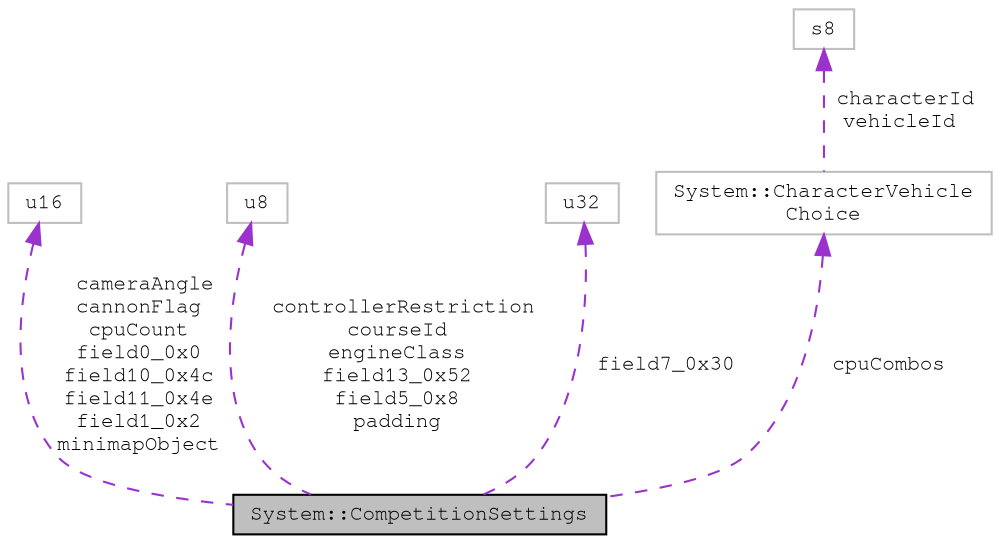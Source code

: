 digraph "System::CompetitionSettings"
{
 // LATEX_PDF_SIZE
  edge [fontname="FreeMono",fontsize="10",labelfontname="FreeMono",labelfontsize="10"];
  node [fontname="FreeMono",fontsize="10",shape=record];
  Node1 [label="System::CompetitionSettings",height=0.2,width=0.4,color="black", fillcolor="grey75", style="filled", fontcolor="black",tooltip=" "];
  Node2 -> Node1 [dir="back",color="darkorchid3",fontsize="10",style="dashed",label=" cameraAngle\ncannonFlag\ncpuCount\nfield0_0x0\nfield10_0x4c\nfield11_0x4e\nfield1_0x2\nminimapObject" ,fontname="FreeMono"];
  Node2 [label="u16",height=0.2,width=0.4,color="grey75", fillcolor="white", style="filled",URL="$classu16.html",tooltip=" "];
  Node3 -> Node1 [dir="back",color="darkorchid3",fontsize="10",style="dashed",label=" controllerRestriction\ncourseId\nengineClass\nfield13_0x52\nfield5_0x8\npadding" ,fontname="FreeMono"];
  Node3 [label="u8",height=0.2,width=0.4,color="grey75", fillcolor="white", style="filled",tooltip=" "];
  Node4 -> Node1 [dir="back",color="darkorchid3",fontsize="10",style="dashed",label=" field7_0x30" ,fontname="FreeMono"];
  Node4 [label="u32",height=0.2,width=0.4,color="grey75", fillcolor="white", style="filled",tooltip=" "];
  Node5 -> Node1 [dir="back",color="darkorchid3",fontsize="10",style="dashed",label=" cpuCombos" ,fontname="FreeMono"];
  Node5 [label="System::CharacterVehicle\lChoice",height=0.2,width=0.4,color="grey75", fillcolor="white", style="filled",URL="$struct_system_1_1_character_vehicle_choice.html",tooltip=" "];
  Node6 -> Node5 [dir="back",color="darkorchid3",fontsize="10",style="dashed",label=" characterId\nvehicleId" ,fontname="FreeMono"];
  Node6 [label="s8",height=0.2,width=0.4,color="grey75", fillcolor="white", style="filled",tooltip=" "];
}
